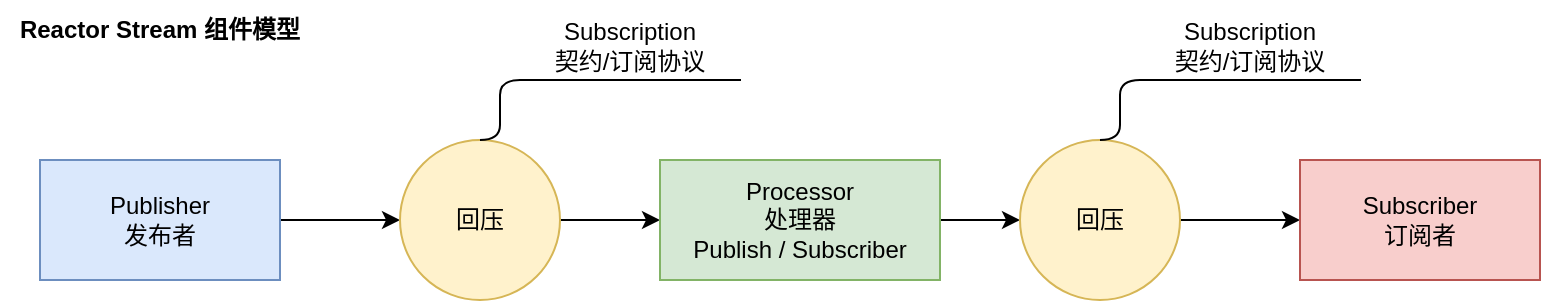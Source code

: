 <mxfile version="16.4.6" type="github">
  <diagram id="-r_9IxID4exdYt6cCJqe" name="Page-1">
    <mxGraphModel dx="1186" dy="732" grid="1" gridSize="10" guides="1" tooltips="1" connect="1" arrows="1" fold="1" page="1" pageScale="1" pageWidth="827" pageHeight="1169" math="0" shadow="0">
      <root>
        <mxCell id="0" />
        <mxCell id="1" parent="0" />
        <mxCell id="6vjevaHg2p4W8DrE906L-3" style="edgeStyle=orthogonalEdgeStyle;rounded=0;orthogonalLoop=1;jettySize=auto;html=1;exitX=1;exitY=0.5;exitDx=0;exitDy=0;entryX=0;entryY=0.5;entryDx=0;entryDy=0;" edge="1" parent="1" source="6vjevaHg2p4W8DrE906L-1" target="6vjevaHg2p4W8DrE906L-2">
          <mxGeometry relative="1" as="geometry" />
        </mxCell>
        <mxCell id="6vjevaHg2p4W8DrE906L-1" value="Publisher&lt;br&gt;发布者" style="rounded=0;whiteSpace=wrap;html=1;fillColor=#dae8fc;strokeColor=#6c8ebf;" vertex="1" parent="1">
          <mxGeometry x="50" y="280" width="120" height="60" as="geometry" />
        </mxCell>
        <mxCell id="6vjevaHg2p4W8DrE906L-5" value="" style="edgeStyle=orthogonalEdgeStyle;rounded=0;orthogonalLoop=1;jettySize=auto;html=1;" edge="1" parent="1" source="6vjevaHg2p4W8DrE906L-2" target="6vjevaHg2p4W8DrE906L-4">
          <mxGeometry relative="1" as="geometry" />
        </mxCell>
        <mxCell id="6vjevaHg2p4W8DrE906L-2" value="回压" style="ellipse;whiteSpace=wrap;html=1;aspect=fixed;fillColor=#fff2cc;strokeColor=#d6b656;" vertex="1" parent="1">
          <mxGeometry x="230" y="270" width="80" height="80" as="geometry" />
        </mxCell>
        <mxCell id="6vjevaHg2p4W8DrE906L-7" style="edgeStyle=orthogonalEdgeStyle;rounded=0;orthogonalLoop=1;jettySize=auto;html=1;exitX=1;exitY=0.5;exitDx=0;exitDy=0;entryX=0;entryY=0.5;entryDx=0;entryDy=0;" edge="1" parent="1" source="6vjevaHg2p4W8DrE906L-4" target="6vjevaHg2p4W8DrE906L-6">
          <mxGeometry relative="1" as="geometry" />
        </mxCell>
        <mxCell id="6vjevaHg2p4W8DrE906L-4" value="Processor&lt;br&gt;处理器&lt;br&gt;Publish / Subscriber" style="whiteSpace=wrap;html=1;fillColor=#d5e8d4;strokeColor=#82b366;" vertex="1" parent="1">
          <mxGeometry x="360" y="280" width="140" height="60" as="geometry" />
        </mxCell>
        <mxCell id="6vjevaHg2p4W8DrE906L-9" value="" style="edgeStyle=orthogonalEdgeStyle;rounded=0;orthogonalLoop=1;jettySize=auto;html=1;entryX=0;entryY=0.5;entryDx=0;entryDy=0;" edge="1" parent="1" source="6vjevaHg2p4W8DrE906L-6" target="6vjevaHg2p4W8DrE906L-10">
          <mxGeometry relative="1" as="geometry">
            <mxPoint x="730" y="310" as="targetPoint" />
          </mxGeometry>
        </mxCell>
        <mxCell id="6vjevaHg2p4W8DrE906L-6" value="回压" style="ellipse;whiteSpace=wrap;html=1;aspect=fixed;fillColor=#fff2cc;strokeColor=#d6b656;" vertex="1" parent="1">
          <mxGeometry x="540" y="270" width="80" height="80" as="geometry" />
        </mxCell>
        <mxCell id="6vjevaHg2p4W8DrE906L-10" value="Subscriber&lt;br&gt;订阅者" style="rounded=0;whiteSpace=wrap;html=1;fillColor=#f8cecc;strokeColor=#b85450;" vertex="1" parent="1">
          <mxGeometry x="680" y="280" width="120" height="60" as="geometry" />
        </mxCell>
        <mxCell id="6vjevaHg2p4W8DrE906L-11" value="Subscription&lt;br&gt;契约/订阅协议" style="whiteSpace=wrap;html=1;shape=partialRectangle;top=0;left=0;bottom=1;right=0;points=[[0,1],[1,1]];fillColor=none;align=center;verticalAlign=bottom;routingCenterY=0.5;snapToPoint=1;recursiveResize=0;autosize=1;treeFolding=1;treeMoving=1;newEdgeStyle={&quot;edgeStyle&quot;:&quot;entityRelationEdgeStyle&quot;,&quot;startArrow&quot;:&quot;none&quot;,&quot;endArrow&quot;:&quot;none&quot;,&quot;segment&quot;:10,&quot;curved&quot;:1};fontColor=#000000;" vertex="1" parent="1">
          <mxGeometry x="290" y="210" width="110" height="30" as="geometry" />
        </mxCell>
        <mxCell id="6vjevaHg2p4W8DrE906L-12" value="" style="edgeStyle=entityRelationEdgeStyle;startArrow=none;endArrow=none;segment=10;curved=1;rounded=0;fontColor=#000000;exitX=0.5;exitY=0;exitDx=0;exitDy=0;" edge="1" target="6vjevaHg2p4W8DrE906L-11" parent="1" source="6vjevaHg2p4W8DrE906L-2">
          <mxGeometry relative="1" as="geometry">
            <mxPoint x="270" y="250" as="sourcePoint" />
          </mxGeometry>
        </mxCell>
        <mxCell id="6vjevaHg2p4W8DrE906L-13" value="Subscription&lt;br&gt;契约/订阅协议" style="whiteSpace=wrap;html=1;shape=partialRectangle;top=0;left=0;bottom=1;right=0;points=[[0,1],[1,1]];fillColor=none;align=center;verticalAlign=bottom;routingCenterY=0.5;snapToPoint=1;recursiveResize=0;autosize=1;treeFolding=1;treeMoving=1;newEdgeStyle={&quot;edgeStyle&quot;:&quot;entityRelationEdgeStyle&quot;,&quot;startArrow&quot;:&quot;none&quot;,&quot;endArrow&quot;:&quot;none&quot;,&quot;segment&quot;:10,&quot;curved&quot;:1};fontColor=#000000;" vertex="1" parent="1">
          <mxGeometry x="600" y="210" width="110" height="30" as="geometry" />
        </mxCell>
        <mxCell id="6vjevaHg2p4W8DrE906L-14" value="" style="edgeStyle=entityRelationEdgeStyle;startArrow=none;endArrow=none;segment=10;curved=1;rounded=0;fontColor=#000000;exitX=0.5;exitY=0;exitDx=0;exitDy=0;" edge="1" parent="1" target="6vjevaHg2p4W8DrE906L-13" source="6vjevaHg2p4W8DrE906L-6">
          <mxGeometry relative="1" as="geometry">
            <mxPoint x="580" y="260" as="sourcePoint" />
          </mxGeometry>
        </mxCell>
        <mxCell id="6vjevaHg2p4W8DrE906L-15" value="Reactor Stream 组件模型" style="text;html=1;strokeColor=none;fillColor=none;align=center;verticalAlign=middle;whiteSpace=wrap;rounded=0;fontStyle=1" vertex="1" parent="1">
          <mxGeometry x="30" y="200" width="160" height="30" as="geometry" />
        </mxCell>
      </root>
    </mxGraphModel>
  </diagram>
</mxfile>
